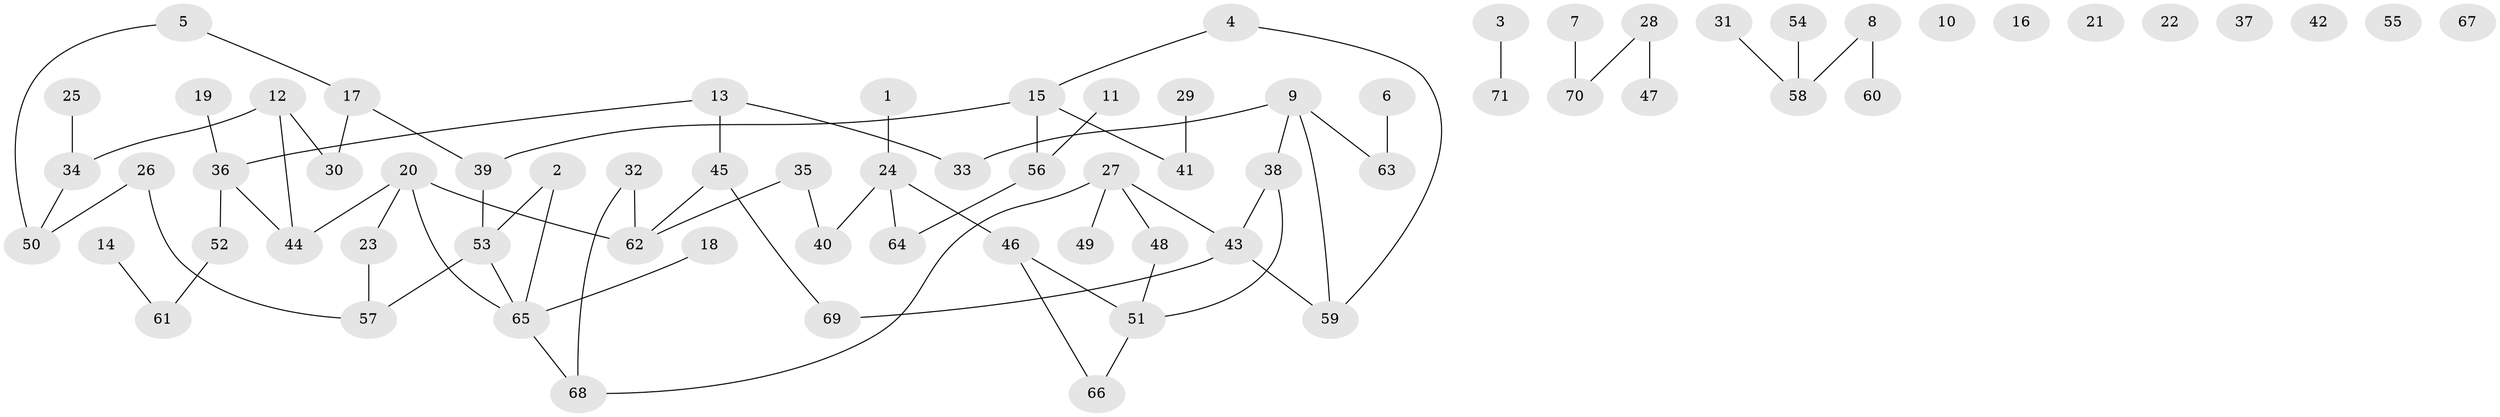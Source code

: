 // Generated by graph-tools (version 1.1) at 2025/25/03/09/25 03:25:15]
// undirected, 71 vertices, 74 edges
graph export_dot {
graph [start="1"]
  node [color=gray90,style=filled];
  1;
  2;
  3;
  4;
  5;
  6;
  7;
  8;
  9;
  10;
  11;
  12;
  13;
  14;
  15;
  16;
  17;
  18;
  19;
  20;
  21;
  22;
  23;
  24;
  25;
  26;
  27;
  28;
  29;
  30;
  31;
  32;
  33;
  34;
  35;
  36;
  37;
  38;
  39;
  40;
  41;
  42;
  43;
  44;
  45;
  46;
  47;
  48;
  49;
  50;
  51;
  52;
  53;
  54;
  55;
  56;
  57;
  58;
  59;
  60;
  61;
  62;
  63;
  64;
  65;
  66;
  67;
  68;
  69;
  70;
  71;
  1 -- 24;
  2 -- 53;
  2 -- 65;
  3 -- 71;
  4 -- 15;
  4 -- 59;
  5 -- 17;
  5 -- 50;
  6 -- 63;
  7 -- 70;
  8 -- 58;
  8 -- 60;
  9 -- 33;
  9 -- 38;
  9 -- 59;
  9 -- 63;
  11 -- 56;
  12 -- 30;
  12 -- 34;
  12 -- 44;
  13 -- 33;
  13 -- 36;
  13 -- 45;
  14 -- 61;
  15 -- 39;
  15 -- 41;
  15 -- 56;
  17 -- 30;
  17 -- 39;
  18 -- 65;
  19 -- 36;
  20 -- 23;
  20 -- 44;
  20 -- 62;
  20 -- 65;
  23 -- 57;
  24 -- 40;
  24 -- 46;
  24 -- 64;
  25 -- 34;
  26 -- 50;
  26 -- 57;
  27 -- 43;
  27 -- 48;
  27 -- 49;
  27 -- 68;
  28 -- 47;
  28 -- 70;
  29 -- 41;
  31 -- 58;
  32 -- 62;
  32 -- 68;
  34 -- 50;
  35 -- 40;
  35 -- 62;
  36 -- 44;
  36 -- 52;
  38 -- 43;
  38 -- 51;
  39 -- 53;
  43 -- 59;
  43 -- 69;
  45 -- 62;
  45 -- 69;
  46 -- 51;
  46 -- 66;
  48 -- 51;
  51 -- 66;
  52 -- 61;
  53 -- 57;
  53 -- 65;
  54 -- 58;
  56 -- 64;
  65 -- 68;
}
